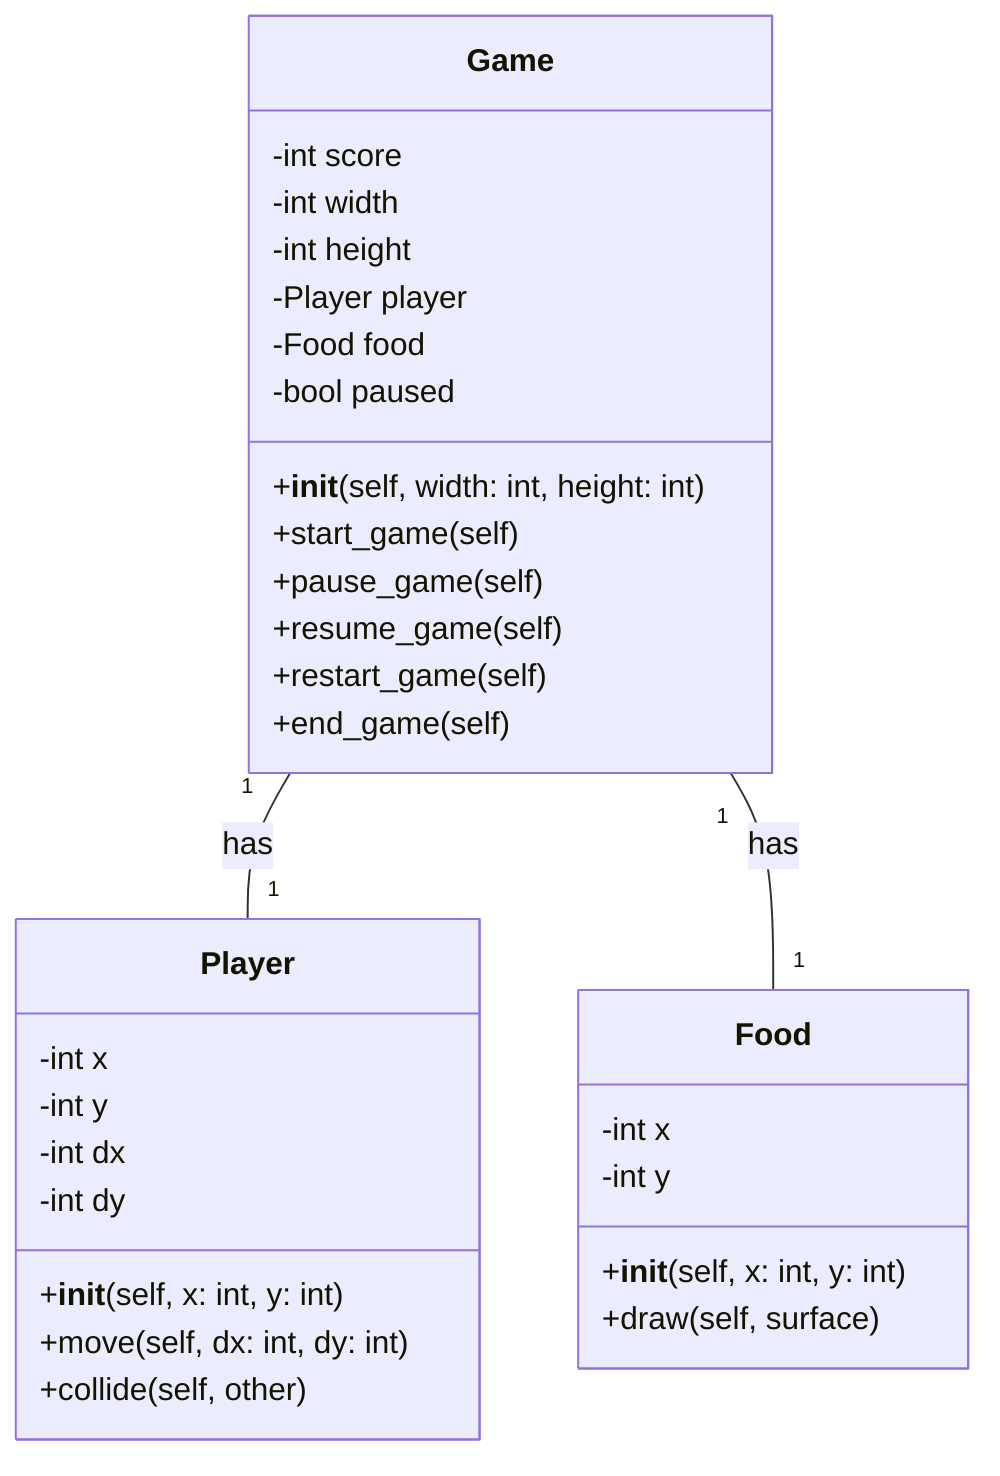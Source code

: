 classDiagram
        class Game{
            -int score
            -int width
            -int height
            -Player player
            -Food food
            -bool paused
            +__init__(self, width: int, height: int)
            +start_game(self)
            +pause_game(self)
            +resume_game(self)
            +restart_game(self)
            +end_game(self)
        }
        class Player{
            -int x
            -int y
            -int dx
            -int dy
            +__init__(self, x: int, y: int)
            +move(self, dx: int, dy: int)
            +collide(self, other)
        }
        class Food{
            -int x
            -int y
            +__init__(self, x: int, y: int)
            +draw(self, surface)
        }
        Game "1" -- "1" Player: has
        Game "1" -- "1" Food: has